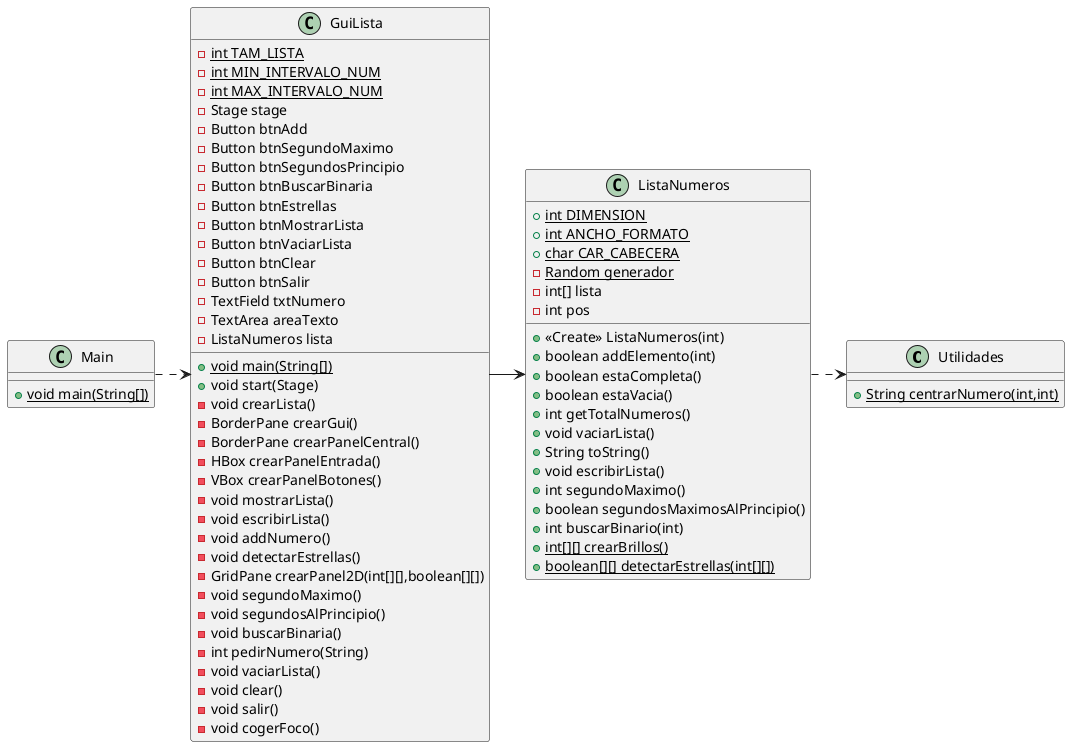 @startuml
class Utilidades {
+ {static} String centrarNumero(int,int)
}
class Main {
+ {static} void main(String[])
}
class GuiLista {
- {static} int TAM_LISTA
- {static} int MIN_INTERVALO_NUM
- {static} int MAX_INTERVALO_NUM
- Stage stage
- Button btnAdd
- Button btnSegundoMaximo
- Button btnSegundosPrincipio
- Button btnBuscarBinaria
- Button btnEstrellas
- Button btnMostrarLista
- Button btnVaciarLista
- Button btnClear
- Button btnSalir
- TextField txtNumero
- TextArea areaTexto
- ListaNumeros lista
+ {static} void main(String[])
+ void start(Stage)
- void crearLista()
- BorderPane crearGui()
- BorderPane crearPanelCentral()
- HBox crearPanelEntrada()
- VBox crearPanelBotones()
- void mostrarLista()
- void escribirLista()
- void addNumero()
- void detectarEstrellas()
- GridPane crearPanel2D(int[][],boolean[][])
- void segundoMaximo()
- void segundosAlPrincipio()
- void buscarBinaria()
- int pedirNumero(String)
- void vaciarLista()
- void clear()
- void salir()
- void cogerFoco()
}
class ListaNumeros {
+ {static} int DIMENSION
+ {static} int ANCHO_FORMATO
+ {static} char CAR_CABECERA
- {static} Random generador
- int[] lista
- int pos
+ <<Create>> ListaNumeros(int)
+ boolean addElemento(int)
+ boolean estaCompleta()
+ boolean estaVacia()
+ int getTotalNumeros()
+ void vaciarLista()
+ String toString()
+ void escribirLista()
+ int segundoMaximo()
+ boolean segundosMaximosAlPrincipio()
+ int buscarBinario(int)
+ {static} int[][] crearBrillos()
+ {static} boolean[][] detectarEstrellas(int[][])
}

Main .right.> GuiLista
GuiLista -right-> ListaNumeros
ListaNumeros .right.> Utilidades

@enduml